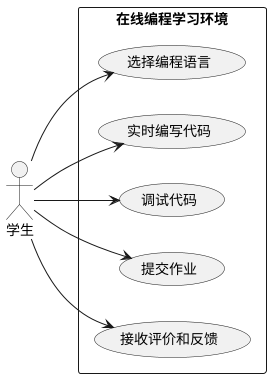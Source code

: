 @startuml
left to right direction
skinparam packageStyle rectangle

actor 学生 as S
rectangle "在线编程学习环境" {
    usecase "选择编程语言" as SL
    usecase "实时编写代码" as RTC
    usecase "调试代码" as DC
    usecase "提交作业" as SA
    usecase "接收评价和反馈" as RF

    S --> SL
    S --> RTC
    S --> DC
    S --> SA
    S --> RF
}
@enduml
